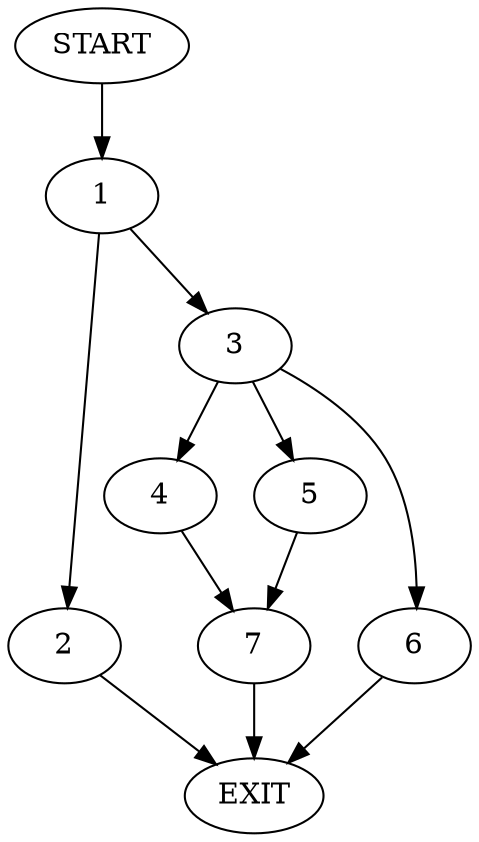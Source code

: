 digraph {
0 [label="START"]
8 [label="EXIT"]
0 -> 1
1 -> 2
1 -> 3
3 -> 4
3 -> 5
3 -> 6
2 -> 8
4 -> 7
6 -> 8
5 -> 7
7 -> 8
}
